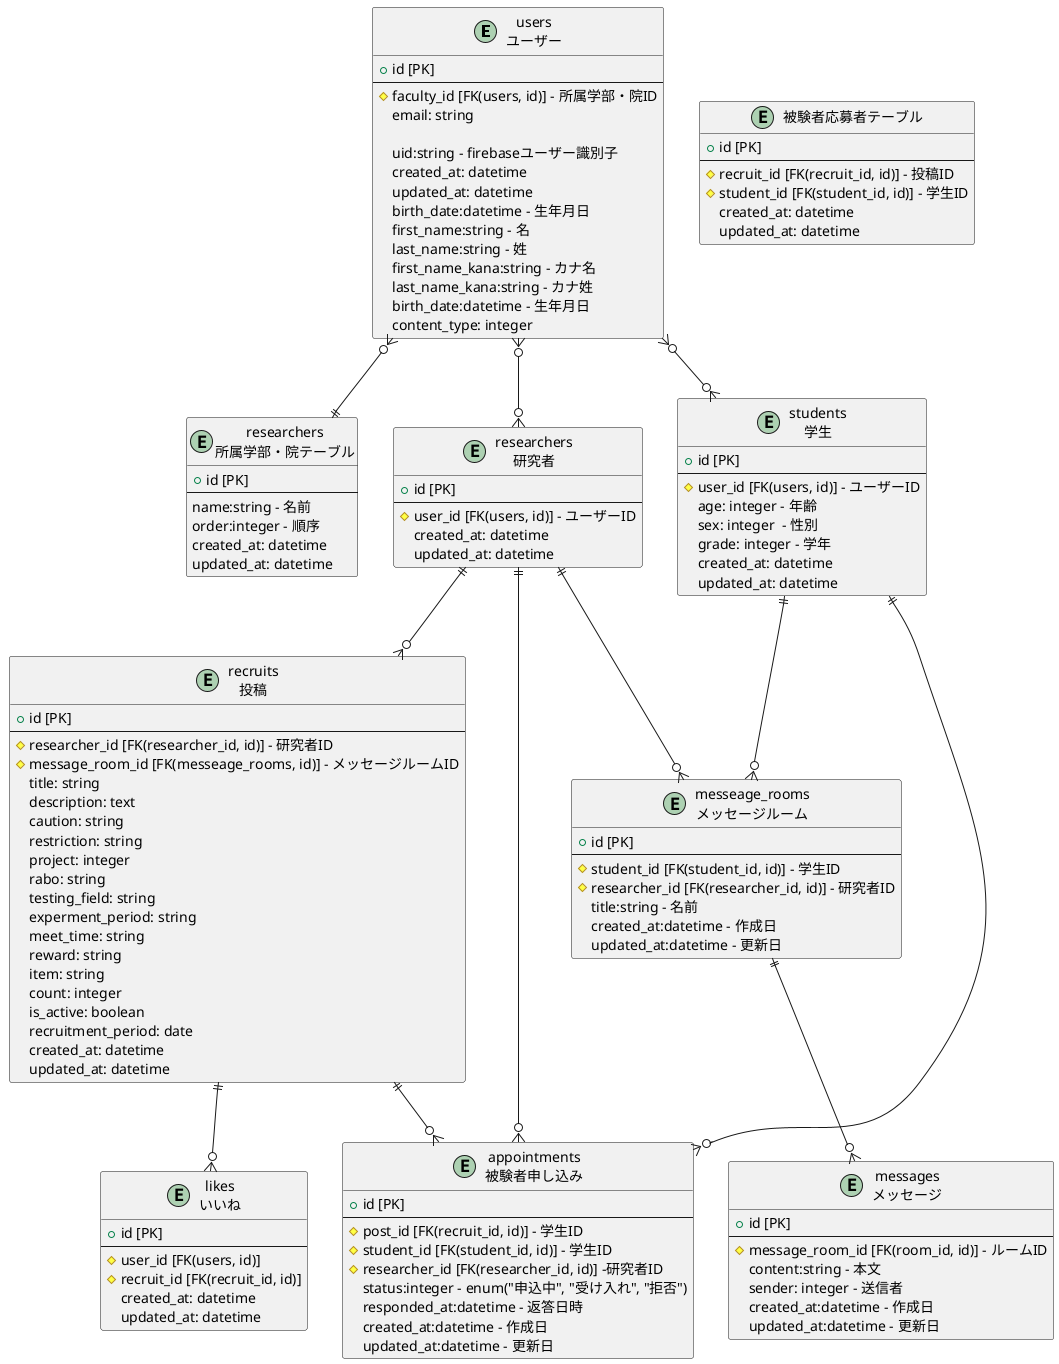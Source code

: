@startuml

!define ENTITY_OMIT_FIELDS
!define ENTITY_ATTRIBUTES_ARE_PRIVATE
!define ENTITY_MEMBERS_ARE_PRIVATE

entity users as "users\nユーザー" {
  + id [PK]
  --
  # faculty_id [FK(users, id)] - 所属学部・院ID
  email: string

  uid:string - firebaseユーザー識別子
  created_at: datetime
  updated_at: datetime
  birth_date:datetime - 生年月日
  first_name:string - 名
  last_name:string - 姓
  first_name_kana:string - カナ名
  last_name_kana:string - カナ姓
  birth_date:datetime - 生年月日
  content_type: integer
}

entity faculties as "researchers\n所属学部・院テーブル" {
  + id [PK]
  --
  name:string - 名前
  order:integer - 順序
  created_at: datetime
  updated_at: datetime
}

entity researchers as "researchers\n研究者" {
  + id [PK]
  --
  # user_id [FK(users, id)] - ユーザーID
  created_at: datetime
  updated_at: datetime
}

entity students as "students\n学生" {
  + id [PK]
  --
  # user_id [FK(users, id)] - ユーザーID
  age: integer - 年齢
  sex: integer  - 性別
  grade: integer - 学年
  created_at: datetime
  updated_at: datetime
}

entity likes as "likes\nいいね" {
  + id [PK]
  --
  # user_id [FK(users, id)]
  # recruit_id [FK(recruit_id, id)]
  created_at: datetime
  updated_at: datetime
}

entity recruits as "recruits\n投稿" {
  + id [PK]
  --
  # researcher_id [FK(researcher_id, id)] - 研究者ID
  # message_room_id [FK(messeage_rooms, id)] - メッセージルームID
  title: string
  description: text
  caution: string
  restriction: string
  project: integer
  rabo: string
  testing_field: string
  experment_period: string
  meet_time: string
  reward: string
  item: string
  count: integer
  is_active: boolean
  recruitment_period: date
  created_at: datetime
  updated_at: datetime
}

entity recruit_student as "被験者応募者テーブル"  {
  + id [PK]
  --
  # recruit_id [FK(recruit_id, id)] - 投稿ID
  # student_id [FK(student_id, id)] - 学生ID
  created_at: datetime
  updated_at: datetime
}


entity messeage_rooms as "messeage_rooms\nメッセージルーム" {
  + id [PK]
  --
  # student_id [FK(student_id, id)] - 学生ID
  # researcher_id [FK(researcher_id, id)] - 研究者ID
  title:string - 名前
  created_at:datetime - 作成日
  updated_at:datetime - 更新日
}


entity messages as "messages\nメッセージ" {
  + id [PK]
  --
  # message_room_id [FK(room_id, id)] - ルームID
  content:string - 本文
  sender: integer - 送信者
  created_at:datetime - 作成日
  updated_at:datetime - 更新日
}

entity appointments as "appointments\n被験者申し込み" {
  + id [PK]
  --
  # post_id [FK(recruit_id, id)] - 学生ID
  # student_id [FK(student_id, id)] - 学生ID
  # researcher_id [FK(researcher_id, id)] -研究者ID
  status:integer - enum("申込中", "受け入れ", "拒否")
  responded_at:datetime - 返答日時
  created_at:datetime - 作成日
  updated_at:datetime - 更新日
}

users }o--|| faculties
users }o--o{ students
users }o--o{ researchers
students ||--o{ messeage_rooms
researchers ||--o{ messeage_rooms
messeage_rooms ||--o{ messages
recruits ||--o{ likes
recruits ||--o{ appointments
students ||--o{ appointments
researchers ||--o{ appointments
researchers ||--o{ recruits

